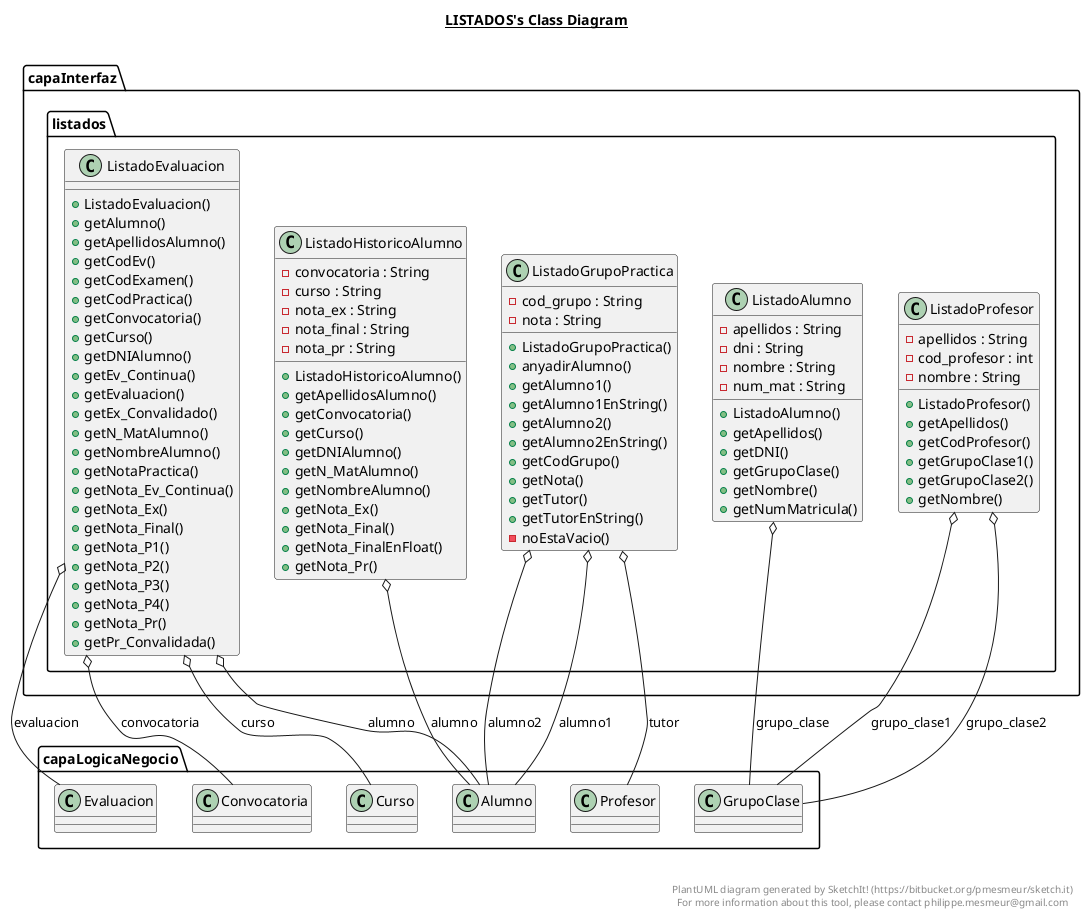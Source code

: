 @startuml

title __LISTADOS's Class Diagram__\n

  namespace capaInterfaz {
    namespace listados {
      class capaInterfaz.listados.ListadoAlumno {
          - apellidos : String
          - dni : String
          - nombre : String
          - num_mat : String
          + ListadoAlumno()
          + getApellidos()
          + getDNI()
          + getGrupoClase()
          + getNombre()
          + getNumMatricula()
      }
    }
  }
  

  namespace capaInterfaz {
    namespace listados {
      class capaInterfaz.listados.ListadoEvaluacion {
          + ListadoEvaluacion()
          + getAlumno()
          + getApellidosAlumno()
          + getCodEv()
          + getCodExamen()
          + getCodPractica()
          + getConvocatoria()
          + getCurso()
          + getDNIAlumno()
          + getEv_Continua()
          + getEvaluacion()
          + getEx_Convalidado()
          + getN_MatAlumno()
          + getNombreAlumno()
          + getNotaPractica()
          + getNota_Ev_Continua()
          + getNota_Ex()
          + getNota_Final()
          + getNota_P1()
          + getNota_P2()
          + getNota_P3()
          + getNota_P4()
          + getNota_Pr()
          + getPr_Convalidada()
      }
    }
  }
  

  namespace capaInterfaz {
    namespace listados {
      class capaInterfaz.listados.ListadoGrupoPractica {
          - cod_grupo : String
          - nota : String
          + ListadoGrupoPractica()
          + anyadirAlumno()
          + getAlumno1()
          + getAlumno1EnString()
          + getAlumno2()
          + getAlumno2EnString()
          + getCodGrupo()
          + getNota()
          + getTutor()
          + getTutorEnString()
          - noEstaVacio()
      }
    }
  }
  

  namespace capaInterfaz {
    namespace listados {
      class capaInterfaz.listados.ListadoHistoricoAlumno {
          - convocatoria : String
          - curso : String
          - nota_ex : String
          - nota_final : String
          - nota_pr : String
          + ListadoHistoricoAlumno()
          + getApellidosAlumno()
          + getConvocatoria()
          + getCurso()
          + getDNIAlumno()
          + getN_MatAlumno()
          + getNombreAlumno()
          + getNota_Ex()
          + getNota_Final()
          + getNota_FinalEnFloat()
          + getNota_Pr()
      }
    }
  }
  

  namespace capaInterfaz {
    namespace listados {
      class capaInterfaz.listados.ListadoProfesor {
          - apellidos : String
          - cod_profesor : int
          - nombre : String
          + ListadoProfesor()
          + getApellidos()
          + getCodProfesor()
          + getGrupoClase1()
          + getGrupoClase2()
          + getNombre()
      }
    }
  }
  

  capaInterfaz.listados.ListadoAlumno o-- capaLogicaNegocio.GrupoClase : grupo_clase
  capaInterfaz.listados.ListadoEvaluacion o-- capaLogicaNegocio.Alumno : alumno
  capaInterfaz.listados.ListadoEvaluacion o-- capaLogicaNegocio.Convocatoria : convocatoria
  capaInterfaz.listados.ListadoEvaluacion o-- capaLogicaNegocio.Curso : curso
  capaInterfaz.listados.ListadoEvaluacion o-- capaLogicaNegocio.Evaluacion : evaluacion
  capaInterfaz.listados.ListadoGrupoPractica o-- capaLogicaNegocio.Alumno : alumno1
  capaInterfaz.listados.ListadoGrupoPractica o-- capaLogicaNegocio.Alumno : alumno2
  capaInterfaz.listados.ListadoGrupoPractica o-- capaLogicaNegocio.Profesor : tutor
  capaInterfaz.listados.ListadoHistoricoAlumno o-- capaLogicaNegocio.Alumno : alumno
  capaInterfaz.listados.ListadoProfesor o-- capaLogicaNegocio.GrupoClase : grupo_clase1
  capaInterfaz.listados.ListadoProfesor o-- capaLogicaNegocio.GrupoClase : grupo_clase2


right footer


PlantUML diagram generated by SketchIt! (https://bitbucket.org/pmesmeur/sketch.it)
For more information about this tool, please contact philippe.mesmeur@gmail.com
endfooter

@enduml
